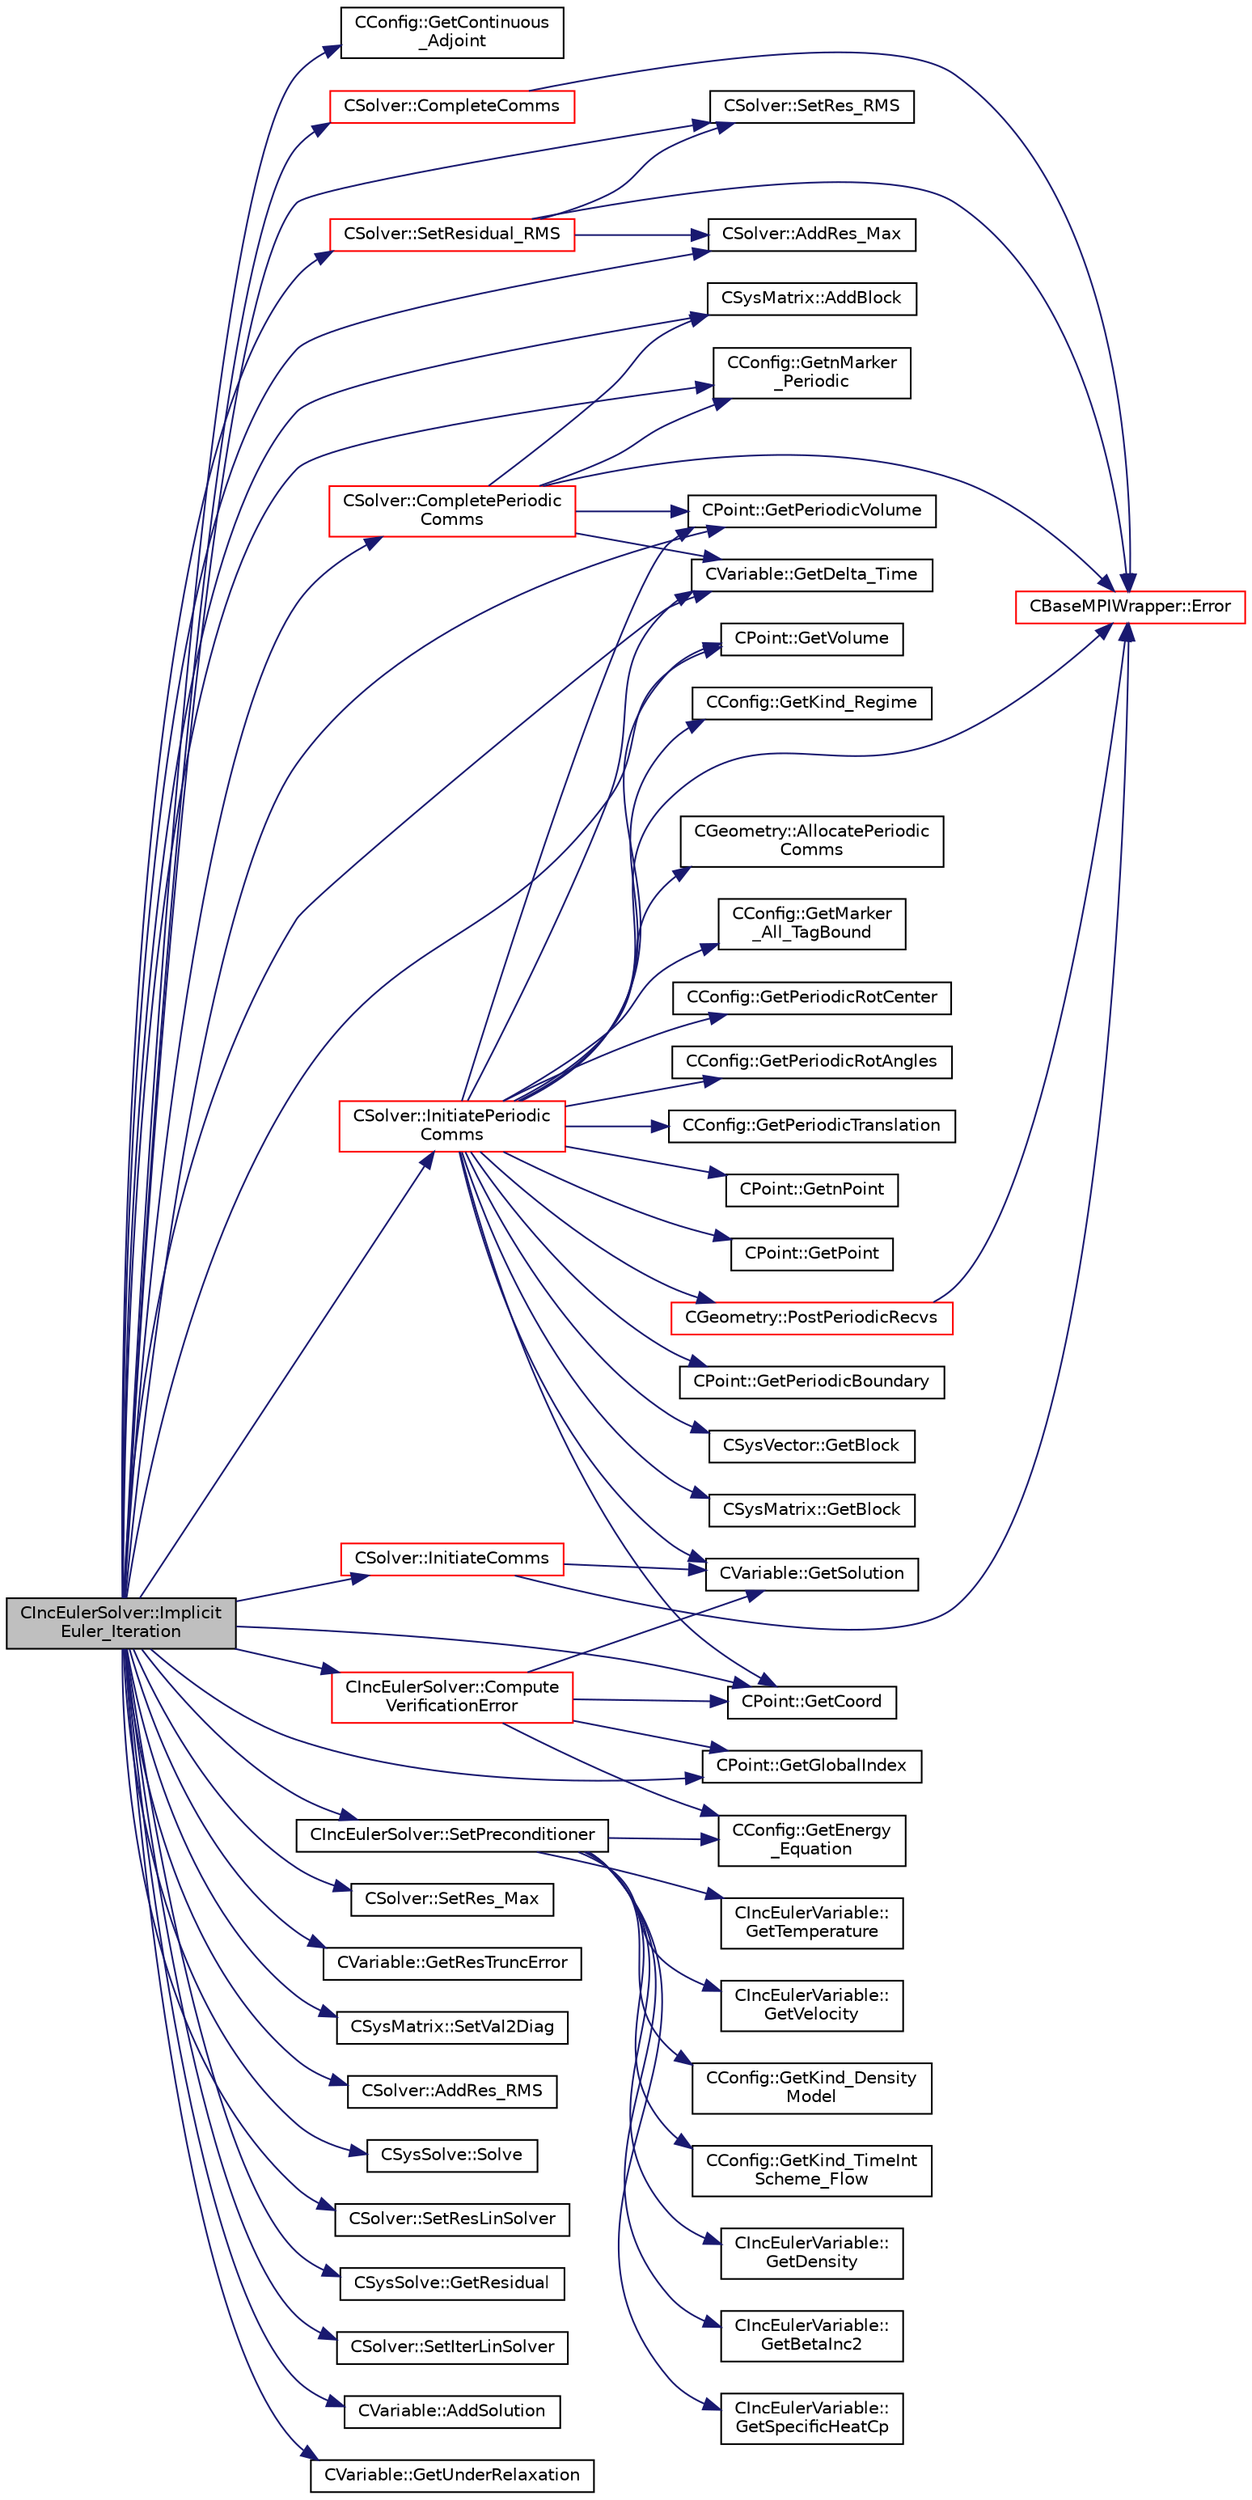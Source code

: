 digraph "CIncEulerSolver::ImplicitEuler_Iteration"
{
  edge [fontname="Helvetica",fontsize="10",labelfontname="Helvetica",labelfontsize="10"];
  node [fontname="Helvetica",fontsize="10",shape=record];
  rankdir="LR";
  Node1136 [label="CIncEulerSolver::Implicit\lEuler_Iteration",height=0.2,width=0.4,color="black", fillcolor="grey75", style="filled", fontcolor="black"];
  Node1136 -> Node1137 [color="midnightblue",fontsize="10",style="solid",fontname="Helvetica"];
  Node1137 [label="CConfig::GetContinuous\l_Adjoint",height=0.2,width=0.4,color="black", fillcolor="white", style="filled",URL="$class_c_config.html#a2917fd8eeb6a8bf275a3fc351aac2a5e",tooltip="Determines if problem is adjoint. "];
  Node1136 -> Node1138 [color="midnightblue",fontsize="10",style="solid",fontname="Helvetica"];
  Node1138 [label="CSolver::SetRes_RMS",height=0.2,width=0.4,color="black", fillcolor="white", style="filled",URL="$class_c_solver.html#a6b74eb7a8bc01a4997c9844598f39d2f",tooltip="Set the maximal residual, this is useful for the convergence history. "];
  Node1136 -> Node1139 [color="midnightblue",fontsize="10",style="solid",fontname="Helvetica"];
  Node1139 [label="CSolver::SetRes_Max",height=0.2,width=0.4,color="black", fillcolor="white", style="filled",URL="$class_c_solver.html#adf14c8391575b286636b04e66f0b5ca7",tooltip="Set the maximal residual, this is useful for the convergence history. "];
  Node1136 -> Node1140 [color="midnightblue",fontsize="10",style="solid",fontname="Helvetica"];
  Node1140 [label="CVariable::GetResTruncError",height=0.2,width=0.4,color="black", fillcolor="white", style="filled",URL="$class_c_variable.html#a026747bfe251f06e2a37352eafbf71f4",tooltip="Get the truncation error. "];
  Node1136 -> Node1141 [color="midnightblue",fontsize="10",style="solid",fontname="Helvetica"];
  Node1141 [label="CPoint::GetVolume",height=0.2,width=0.4,color="black", fillcolor="white", style="filled",URL="$class_c_point.html#a3c526a15e767c7de9cf163800aa581e5",tooltip="Get area or volume of the control volume. "];
  Node1136 -> Node1142 [color="midnightblue",fontsize="10",style="solid",fontname="Helvetica"];
  Node1142 [label="CPoint::GetPeriodicVolume",height=0.2,width=0.4,color="black", fillcolor="white", style="filled",URL="$class_c_point.html#a2d3f78f1d6fc4783b1d8a0bd10100b38",tooltip="Get the missing component of area or volume for a control volume on a periodic marker. "];
  Node1136 -> Node1143 [color="midnightblue",fontsize="10",style="solid",fontname="Helvetica"];
  Node1143 [label="CVariable::GetDelta_Time",height=0.2,width=0.4,color="black", fillcolor="white", style="filled",URL="$class_c_variable.html#aef3ea2cd0a87d55835bb2bd332678489",tooltip="Get the value of the time step. "];
  Node1136 -> Node1144 [color="midnightblue",fontsize="10",style="solid",fontname="Helvetica"];
  Node1144 [label="CIncEulerSolver::SetPreconditioner",height=0.2,width=0.4,color="black", fillcolor="white", style="filled",URL="$class_c_inc_euler_solver.html#a97e5d5db444743431030092e90824efa",tooltip="Compute the preconditioner for low-Mach flows. "];
  Node1144 -> Node1145 [color="midnightblue",fontsize="10",style="solid",fontname="Helvetica"];
  Node1145 [label="CConfig::GetKind_Density\lModel",height=0.2,width=0.4,color="black", fillcolor="white", style="filled",URL="$class_c_config.html#a6ac5dedb352b8312970fe6102e5547f6",tooltip="Option to define the density model for incompressible flows. "];
  Node1144 -> Node1146 [color="midnightblue",fontsize="10",style="solid",fontname="Helvetica"];
  Node1146 [label="CConfig::GetKind_TimeInt\lScheme_Flow",height=0.2,width=0.4,color="black", fillcolor="white", style="filled",URL="$class_c_config.html#a20e5fd7b43cfd2bf2bcf5137f12bc635",tooltip="Get the kind of integration scheme (explicit or implicit) for the flow equations. ..."];
  Node1144 -> Node1147 [color="midnightblue",fontsize="10",style="solid",fontname="Helvetica"];
  Node1147 [label="CConfig::GetEnergy\l_Equation",height=0.2,width=0.4,color="black", fillcolor="white", style="filled",URL="$class_c_config.html#abb2ba1ecf8988532ce9cecb88c206d28",tooltip="Flag for whether to solve the energy equation for incompressible flows. "];
  Node1144 -> Node1148 [color="midnightblue",fontsize="10",style="solid",fontname="Helvetica"];
  Node1148 [label="CIncEulerVariable::\lGetDensity",height=0.2,width=0.4,color="black", fillcolor="white", style="filled",URL="$class_c_inc_euler_variable.html#aa5971e35e634b8d768d369dead2b9ffc",tooltip="Get the density of the flow. "];
  Node1144 -> Node1149 [color="midnightblue",fontsize="10",style="solid",fontname="Helvetica"];
  Node1149 [label="CIncEulerVariable::\lGetBetaInc2",height=0.2,width=0.4,color="black", fillcolor="white", style="filled",URL="$class_c_inc_euler_variable.html#aadb29c1a48fc3c3209bbafc1dabae27c",tooltip="Get the value of beta squared for the incompressible flow. "];
  Node1144 -> Node1150 [color="midnightblue",fontsize="10",style="solid",fontname="Helvetica"];
  Node1150 [label="CIncEulerVariable::\lGetSpecificHeatCp",height=0.2,width=0.4,color="black", fillcolor="white", style="filled",URL="$class_c_inc_euler_variable.html#aadff9ad2450ca12ecea825239db89d06",tooltip="Get the specific heat at constant P of the flow. "];
  Node1144 -> Node1151 [color="midnightblue",fontsize="10",style="solid",fontname="Helvetica"];
  Node1151 [label="CIncEulerVariable::\lGetTemperature",height=0.2,width=0.4,color="black", fillcolor="white", style="filled",URL="$class_c_inc_euler_variable.html#a83ea0fb80f729e0636702cb9ad8f9fac",tooltip="Get the temperature of the flow. "];
  Node1144 -> Node1152 [color="midnightblue",fontsize="10",style="solid",fontname="Helvetica"];
  Node1152 [label="CIncEulerVariable::\lGetVelocity",height=0.2,width=0.4,color="black", fillcolor="white", style="filled",URL="$class_c_inc_euler_variable.html#ab8a0bc37de1ef84311928bb426263f7a",tooltip="Get the velocity of the flow. "];
  Node1136 -> Node1153 [color="midnightblue",fontsize="10",style="solid",fontname="Helvetica"];
  Node1153 [label="CSysMatrix::AddBlock",height=0.2,width=0.4,color="black", fillcolor="white", style="filled",URL="$class_c_sys_matrix.html#a85def3109e5aa5307268ca830a8f6522",tooltip="Adds the specified block to the sparse matrix. "];
  Node1136 -> Node1154 [color="midnightblue",fontsize="10",style="solid",fontname="Helvetica"];
  Node1154 [label="CSysMatrix::SetVal2Diag",height=0.2,width=0.4,color="black", fillcolor="white", style="filled",URL="$class_c_sys_matrix.html#a09cc02e9f653a7b84e6222663112b26d",tooltip="Sets the specified value to the diagonal of the (i, i) subblock of the matrix-by-blocks structure..."];
  Node1136 -> Node1155 [color="midnightblue",fontsize="10",style="solid",fontname="Helvetica"];
  Node1155 [label="CSolver::AddRes_RMS",height=0.2,width=0.4,color="black", fillcolor="white", style="filled",URL="$class_c_solver.html#a41bc448daf37985882cb2cf27ab1ffd4",tooltip="Adds the maximal residual, this is useful for the convergence history. "];
  Node1136 -> Node1156 [color="midnightblue",fontsize="10",style="solid",fontname="Helvetica"];
  Node1156 [label="CSolver::AddRes_Max",height=0.2,width=0.4,color="black", fillcolor="white", style="filled",URL="$class_c_solver.html#a8068067ba1b56173c95d4799bfb48d9e",tooltip="Adds the maximal residual, this is useful for the convergence history. "];
  Node1136 -> Node1157 [color="midnightblue",fontsize="10",style="solid",fontname="Helvetica"];
  Node1157 [label="CPoint::GetGlobalIndex",height=0.2,width=0.4,color="black", fillcolor="white", style="filled",URL="$class_c_point.html#ab546170a5a03ef210a75fc5531910050",tooltip="Get the global index in a parallel computation. "];
  Node1136 -> Node1158 [color="midnightblue",fontsize="10",style="solid",fontname="Helvetica"];
  Node1158 [label="CPoint::GetCoord",height=0.2,width=0.4,color="black", fillcolor="white", style="filled",URL="$class_c_point.html#a95fe081d22e96e190cb3edcbf0d6525f",tooltip="Get the coordinates dor the control volume. "];
  Node1136 -> Node1159 [color="midnightblue",fontsize="10",style="solid",fontname="Helvetica"];
  Node1159 [label="CSysSolve::Solve",height=0.2,width=0.4,color="black", fillcolor="white", style="filled",URL="$class_c_sys_solve.html#a47c0bf85c252de49cdb04f254c6b2d2f",tooltip="Solve the linear system using a Krylov subspace method. "];
  Node1136 -> Node1160 [color="midnightblue",fontsize="10",style="solid",fontname="Helvetica"];
  Node1160 [label="CSolver::SetResLinSolver",height=0.2,width=0.4,color="black", fillcolor="white", style="filled",URL="$class_c_solver.html#a57f38545147844c9c53bd419a9487904",tooltip="Set the final linear solver residual. "];
  Node1136 -> Node1161 [color="midnightblue",fontsize="10",style="solid",fontname="Helvetica"];
  Node1161 [label="CSysSolve::GetResidual",height=0.2,width=0.4,color="black", fillcolor="white", style="filled",URL="$class_c_sys_solve.html#a8309f4c3819dc3462a1ec6fc7a94bccc",tooltip="Get the final residual. "];
  Node1136 -> Node1162 [color="midnightblue",fontsize="10",style="solid",fontname="Helvetica"];
  Node1162 [label="CSolver::SetIterLinSolver",height=0.2,width=0.4,color="black", fillcolor="white", style="filled",URL="$class_c_solver.html#a4f948638416cf63651bfa204f286e00c",tooltip="Set number of linear solver iterations. "];
  Node1136 -> Node1163 [color="midnightblue",fontsize="10",style="solid",fontname="Helvetica"];
  Node1163 [label="CVariable::AddSolution",height=0.2,width=0.4,color="black", fillcolor="white", style="filled",URL="$class_c_variable.html#acb44f7d71d6e55b18bd008b704327f4a",tooltip="Add a value to the solution. "];
  Node1136 -> Node1164 [color="midnightblue",fontsize="10",style="solid",fontname="Helvetica"];
  Node1164 [label="CVariable::GetUnderRelaxation",height=0.2,width=0.4,color="black", fillcolor="white", style="filled",URL="$class_c_variable.html#a1aa422dc178f8c0a2140c962cb0d6ac0",tooltip="Get the value of the under-relaxation parameter for the current control volume (CV). "];
  Node1136 -> Node1165 [color="midnightblue",fontsize="10",style="solid",fontname="Helvetica"];
  Node1165 [label="CConfig::GetnMarker\l_Periodic",height=0.2,width=0.4,color="black", fillcolor="white", style="filled",URL="$class_c_config.html#acb987cc89f9d201ece1b664c2a2a594d",tooltip="Get the total number of periodic markers. "];
  Node1136 -> Node1166 [color="midnightblue",fontsize="10",style="solid",fontname="Helvetica"];
  Node1166 [label="CSolver::InitiatePeriodic\lComms",height=0.2,width=0.4,color="red", fillcolor="white", style="filled",URL="$class_c_solver.html#aab8e1cac165d11ef85d9dd5588b3ea03",tooltip="Routine to load a solver quantity into the data structures for MPI periodic communication and to laun..."];
  Node1166 -> Node1167 [color="midnightblue",fontsize="10",style="solid",fontname="Helvetica"];
  Node1167 [label="CBaseMPIWrapper::Error",height=0.2,width=0.4,color="red", fillcolor="white", style="filled",URL="$class_c_base_m_p_i_wrapper.html#a04457c47629bda56704e6a8804833eeb"];
  Node1166 -> Node1169 [color="midnightblue",fontsize="10",style="solid",fontname="Helvetica"];
  Node1169 [label="CGeometry::AllocatePeriodic\lComms",height=0.2,width=0.4,color="black", fillcolor="white", style="filled",URL="$class_c_geometry.html#a3c81679606eb3deaf3bd0c4294a80eae",tooltip="Routine to allocate buffers for periodic communications. Also called to dynamically reallocate if not..."];
  Node1166 -> Node1170 [color="midnightblue",fontsize="10",style="solid",fontname="Helvetica"];
  Node1170 [label="CGeometry::PostPeriodicRecvs",height=0.2,width=0.4,color="red", fillcolor="white", style="filled",URL="$class_c_geometry.html#af70a67a8eee173285714b2eb5b819f46",tooltip="Routine to launch non-blocking recvs only for all periodic communication with neighboring partitions..."];
  Node1170 -> Node1167 [color="midnightblue",fontsize="10",style="solid",fontname="Helvetica"];
  Node1166 -> Node1172 [color="midnightblue",fontsize="10",style="solid",fontname="Helvetica"];
  Node1172 [label="CConfig::GetMarker\l_All_TagBound",height=0.2,width=0.4,color="black", fillcolor="white", style="filled",URL="$class_c_config.html#a967e969a3beb24bb6e57d7036af003be",tooltip="Get the index of the surface defined in the geometry file. "];
  Node1166 -> Node1173 [color="midnightblue",fontsize="10",style="solid",fontname="Helvetica"];
  Node1173 [label="CConfig::GetPeriodicRotCenter",height=0.2,width=0.4,color="black", fillcolor="white", style="filled",URL="$class_c_config.html#a69c3c48e964a0d99ed7c0e73c679167a",tooltip="Center of rotation for a rotational periodic boundary. "];
  Node1166 -> Node1174 [color="midnightblue",fontsize="10",style="solid",fontname="Helvetica"];
  Node1174 [label="CConfig::GetPeriodicRotAngles",height=0.2,width=0.4,color="black", fillcolor="white", style="filled",URL="$class_c_config.html#a8b427e418c23b7e25da647fb21024098",tooltip="Angles of rotation for a rotational periodic boundary. "];
  Node1166 -> Node1175 [color="midnightblue",fontsize="10",style="solid",fontname="Helvetica"];
  Node1175 [label="CConfig::GetPeriodicTranslation",height=0.2,width=0.4,color="black", fillcolor="white", style="filled",URL="$class_c_config.html#a5e243bf56db6d47df20d342167350f32",tooltip="Translation vector for a rotational periodic boundary. "];
  Node1166 -> Node1141 [color="midnightblue",fontsize="10",style="solid",fontname="Helvetica"];
  Node1166 -> Node1142 [color="midnightblue",fontsize="10",style="solid",fontname="Helvetica"];
  Node1166 -> Node1176 [color="midnightblue",fontsize="10",style="solid",fontname="Helvetica"];
  Node1176 [label="CPoint::GetnPoint",height=0.2,width=0.4,color="black", fillcolor="white", style="filled",URL="$class_c_point.html#adbb78f3c01711ed0349897f845e3f2d8",tooltip="Get the number of points that compose the control volume. "];
  Node1166 -> Node1177 [color="midnightblue",fontsize="10",style="solid",fontname="Helvetica"];
  Node1177 [label="CPoint::GetPoint",height=0.2,width=0.4,color="black", fillcolor="white", style="filled",URL="$class_c_point.html#aab08fdab4e59c01d822afca5335a86af",tooltip="Get all the points that compose the control volume. "];
  Node1166 -> Node1178 [color="midnightblue",fontsize="10",style="solid",fontname="Helvetica"];
  Node1178 [label="CPoint::GetPeriodicBoundary",height=0.2,width=0.4,color="black", fillcolor="white", style="filled",URL="$class_c_point.html#ac242cdddc7cef6211b26e7c3098895d2",tooltip="Provides information about if a point belongs to a periodic boundary (without MPI). "];
  Node1166 -> Node1179 [color="midnightblue",fontsize="10",style="solid",fontname="Helvetica"];
  Node1179 [label="CSysVector::GetBlock",height=0.2,width=0.4,color="black", fillcolor="white", style="filled",URL="$class_c_sys_vector.html#a0f53b910eb47537bbedcade1fa4b7e5e",tooltip="Get the value of the residual. "];
  Node1166 -> Node1143 [color="midnightblue",fontsize="10",style="solid",fontname="Helvetica"];
  Node1166 -> Node1180 [color="midnightblue",fontsize="10",style="solid",fontname="Helvetica"];
  Node1180 [label="CSysMatrix::GetBlock",height=0.2,width=0.4,color="black", fillcolor="white", style="filled",URL="$class_c_sys_matrix.html#a9ec390e1dd36f2e71ecbac8f73805d57",tooltip="Get a pointer to the start of block \"ij\". "];
  Node1166 -> Node1181 [color="midnightblue",fontsize="10",style="solid",fontname="Helvetica"];
  Node1181 [label="CVariable::GetSolution",height=0.2,width=0.4,color="black", fillcolor="white", style="filled",URL="$class_c_variable.html#a261483e39c23c1de7cb9aea7e917c121",tooltip="Get the solution. "];
  Node1166 -> Node1182 [color="midnightblue",fontsize="10",style="solid",fontname="Helvetica"];
  Node1182 [label="CConfig::GetKind_Regime",height=0.2,width=0.4,color="black", fillcolor="white", style="filled",URL="$class_c_config.html#a66ca7e620390a81cd49cd0a00716128e",tooltip="Governing equations of the flow (it can be different from the run time equation). ..."];
  Node1166 -> Node1158 [color="midnightblue",fontsize="10",style="solid",fontname="Helvetica"];
  Node1136 -> Node1197 [color="midnightblue",fontsize="10",style="solid",fontname="Helvetica"];
  Node1197 [label="CSolver::CompletePeriodic\lComms",height=0.2,width=0.4,color="red", fillcolor="white", style="filled",URL="$class_c_solver.html#a7e77df2076057995213de49d4ca2e7c7",tooltip="Routine to complete the set of non-blocking periodic communications launched by InitiatePeriodicComms..."];
  Node1197 -> Node1165 [color="midnightblue",fontsize="10",style="solid",fontname="Helvetica"];
  Node1197 -> Node1142 [color="midnightblue",fontsize="10",style="solid",fontname="Helvetica"];
  Node1197 -> Node1143 [color="midnightblue",fontsize="10",style="solid",fontname="Helvetica"];
  Node1197 -> Node1153 [color="midnightblue",fontsize="10",style="solid",fontname="Helvetica"];
  Node1197 -> Node1167 [color="midnightblue",fontsize="10",style="solid",fontname="Helvetica"];
  Node1136 -> Node1219 [color="midnightblue",fontsize="10",style="solid",fontname="Helvetica"];
  Node1219 [label="CSolver::InitiateComms",height=0.2,width=0.4,color="red", fillcolor="white", style="filled",URL="$class_c_solver.html#a68ef94bc50683bd1f1d750b4a8cb7351",tooltip="Routine to load a solver quantity into the data structures for MPI point-to-point communication and t..."];
  Node1219 -> Node1167 [color="midnightblue",fontsize="10",style="solid",fontname="Helvetica"];
  Node1219 -> Node1181 [color="midnightblue",fontsize="10",style="solid",fontname="Helvetica"];
  Node1136 -> Node1239 [color="midnightblue",fontsize="10",style="solid",fontname="Helvetica"];
  Node1239 [label="CSolver::CompleteComms",height=0.2,width=0.4,color="red", fillcolor="white", style="filled",URL="$class_c_solver.html#a8d3046ad54e177f0705a2bff99c1cf16",tooltip="Routine to complete the set of non-blocking communications launched by InitiateComms() and unpacking ..."];
  Node1239 -> Node1167 [color="midnightblue",fontsize="10",style="solid",fontname="Helvetica"];
  Node1136 -> Node1256 [color="midnightblue",fontsize="10",style="solid",fontname="Helvetica"];
  Node1256 [label="CSolver::SetResidual_RMS",height=0.2,width=0.4,color="red", fillcolor="white", style="filled",URL="$class_c_solver.html#a757fe316cc412bb18f1c6dff3beeb6b4",tooltip="Set the value of the max residual and RMS residual. "];
  Node1256 -> Node1167 [color="midnightblue",fontsize="10",style="solid",fontname="Helvetica"];
  Node1256 -> Node1138 [color="midnightblue",fontsize="10",style="solid",fontname="Helvetica"];
  Node1256 -> Node1156 [color="midnightblue",fontsize="10",style="solid",fontname="Helvetica"];
  Node1136 -> Node1267 [color="midnightblue",fontsize="10",style="solid",fontname="Helvetica"];
  Node1267 [label="CIncEulerSolver::Compute\lVerificationError",height=0.2,width=0.4,color="red", fillcolor="white", style="filled",URL="$class_c_inc_euler_solver.html#abadd4cbdfd6257aedf667081237b232a",tooltip="Compute the global error measures (L2, Linf) for verification cases. "];
  Node1267 -> Node1158 [color="midnightblue",fontsize="10",style="solid",fontname="Helvetica"];
  Node1267 -> Node1181 [color="midnightblue",fontsize="10",style="solid",fontname="Helvetica"];
  Node1267 -> Node1157 [color="midnightblue",fontsize="10",style="solid",fontname="Helvetica"];
  Node1267 -> Node1147 [color="midnightblue",fontsize="10",style="solid",fontname="Helvetica"];
}
